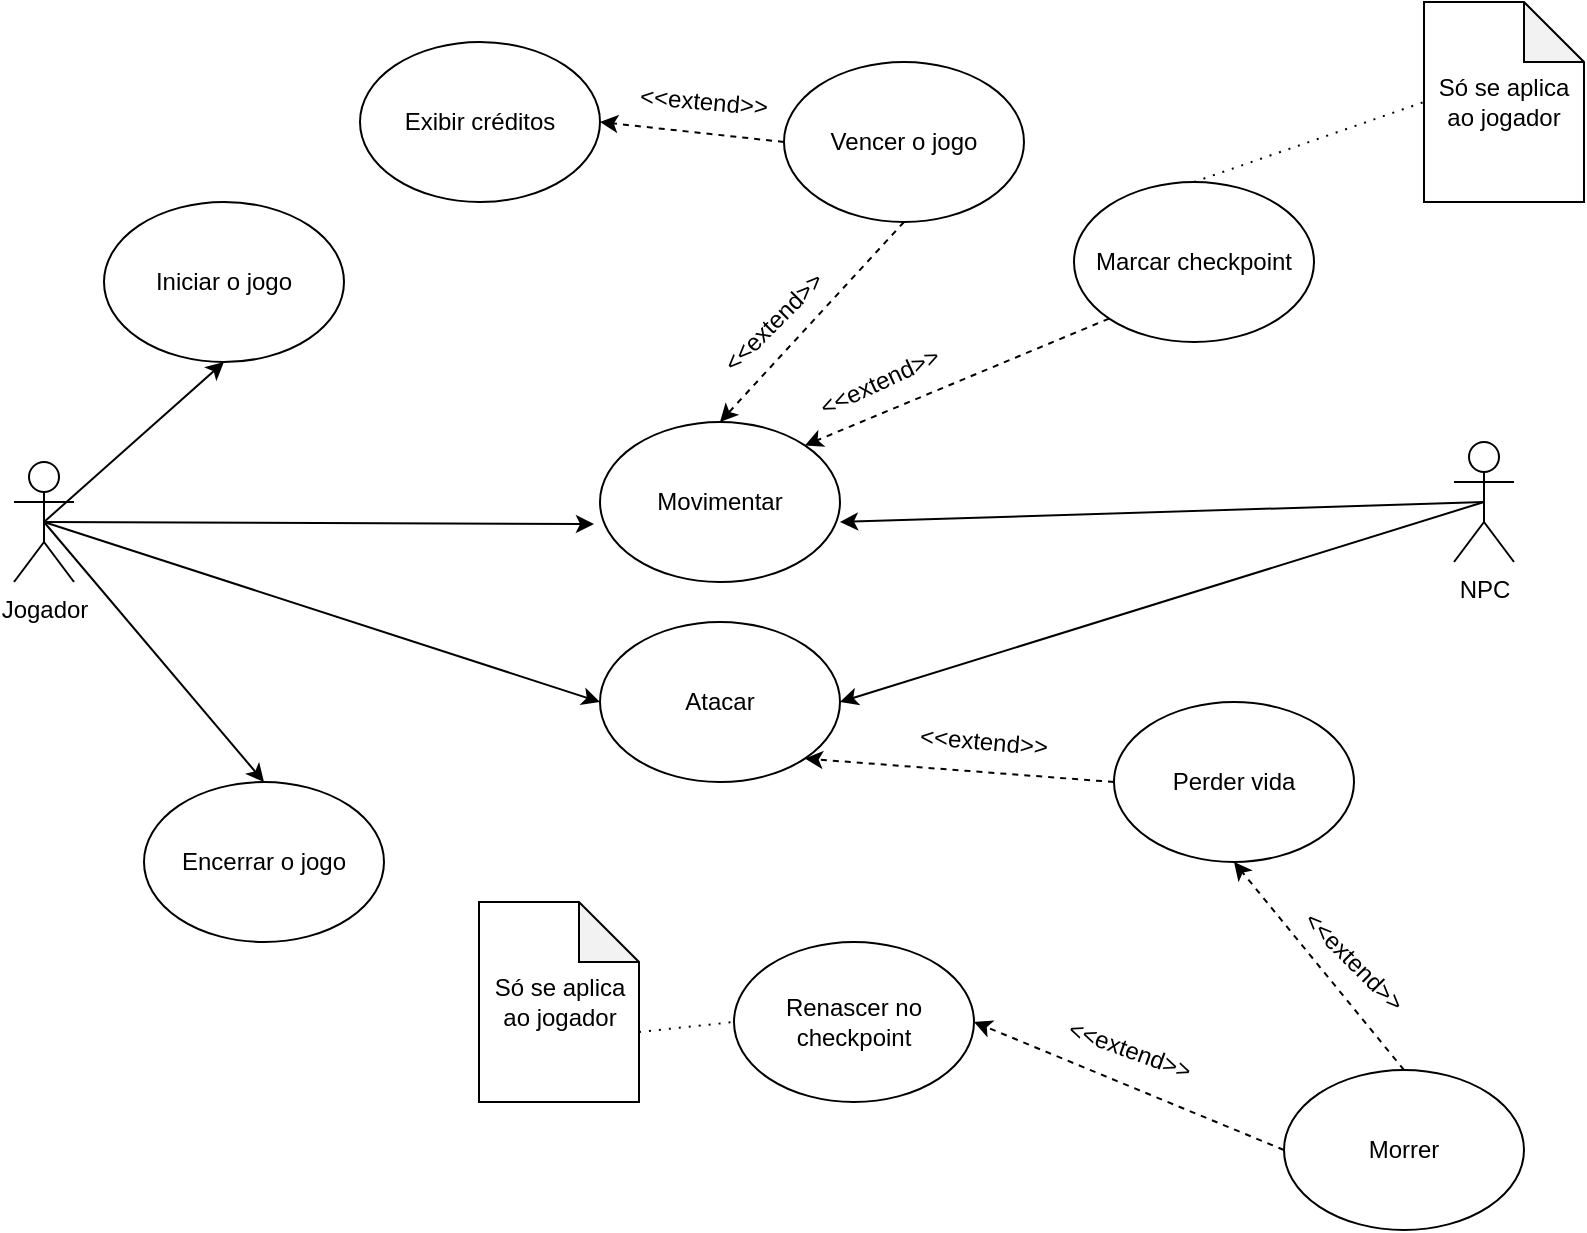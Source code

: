 <mxfile pages="1" version="11.2.5" type="device"><diagram id="oR48tEm_fLCCHUApHWW4" name="Page-1"><mxGraphModel dx="2062" dy="764" grid="1" gridSize="10" guides="1" tooltips="1" connect="1" arrows="1" fold="1" page="1" pageScale="1" pageWidth="827" pageHeight="1169" math="0" shadow="0"><root><mxCell id="0"/><mxCell id="1" parent="0"/><mxCell id="CJsuH00PwNyE1fPK51Ss-1" value="Jogador&lt;br&gt;" style="shape=umlActor;verticalLabelPosition=bottom;labelBackgroundColor=#ffffff;verticalAlign=top;html=1;outlineConnect=0;" parent="1" vertex="1"><mxGeometry x="15" y="240" width="30" height="60" as="geometry"/></mxCell><mxCell id="CJsuH00PwNyE1fPK51Ss-4" value="NPC" style="shape=umlActor;verticalLabelPosition=bottom;labelBackgroundColor=#ffffff;verticalAlign=top;html=1;outlineConnect=0;" parent="1" vertex="1"><mxGeometry x="735" y="230" width="30" height="60" as="geometry"/></mxCell><mxCell id="CJsuH00PwNyE1fPK51Ss-6" value="Iniciar o jogo" style="ellipse;whiteSpace=wrap;html=1;" parent="1" vertex="1"><mxGeometry x="60" y="110" width="120" height="80" as="geometry"/></mxCell><mxCell id="CJsuH00PwNyE1fPK51Ss-7" value="Encerrar o jogo" style="ellipse;whiteSpace=wrap;html=1;" parent="1" vertex="1"><mxGeometry x="80" y="400" width="120" height="80" as="geometry"/></mxCell><mxCell id="CJsuH00PwNyE1fPK51Ss-10" value="Atacar" style="ellipse;whiteSpace=wrap;html=1;" parent="1" vertex="1"><mxGeometry x="308" y="320" width="120" height="80" as="geometry"/></mxCell><mxCell id="CJsuH00PwNyE1fPK51Ss-12" value="Movimentar" style="ellipse;whiteSpace=wrap;html=1;" parent="1" vertex="1"><mxGeometry x="308" y="220" width="120" height="80" as="geometry"/></mxCell><mxCell id="CJsuH00PwNyE1fPK51Ss-14" value="" style="endArrow=classic;html=1;entryX=0.5;entryY=1;entryDx=0;entryDy=0;exitX=0.5;exitY=0.5;exitDx=0;exitDy=0;exitPerimeter=0;" parent="1" source="CJsuH00PwNyE1fPK51Ss-1" target="CJsuH00PwNyE1fPK51Ss-6" edge="1"><mxGeometry width="50" height="50" relative="1" as="geometry"><mxPoint x="125" y="261" as="sourcePoint"/><mxPoint x="205" y="200" as="targetPoint"/></mxGeometry></mxCell><mxCell id="CJsuH00PwNyE1fPK51Ss-15" value="" style="endArrow=classic;html=1;exitX=0.5;exitY=0.5;exitDx=0;exitDy=0;exitPerimeter=0;" parent="1" source="CJsuH00PwNyE1fPK51Ss-1" edge="1"><mxGeometry width="50" height="50" relative="1" as="geometry"><mxPoint x="125" y="271" as="sourcePoint"/><mxPoint x="305" y="271" as="targetPoint"/></mxGeometry></mxCell><mxCell id="CJsuH00PwNyE1fPK51Ss-17" value="" style="endArrow=classic;html=1;entryX=1;entryY=0.625;entryDx=0;entryDy=0;entryPerimeter=0;exitX=0.5;exitY=0.5;exitDx=0;exitDy=0;exitPerimeter=0;" parent="1" source="CJsuH00PwNyE1fPK51Ss-4" target="CJsuH00PwNyE1fPK51Ss-12" edge="1"><mxGeometry width="50" height="50" relative="1" as="geometry"><mxPoint x="615" y="270" as="sourcePoint"/><mxPoint x="435" y="270" as="targetPoint"/></mxGeometry></mxCell><mxCell id="CJsuH00PwNyE1fPK51Ss-18" value="" style="endArrow=classic;html=1;entryX=0;entryY=0.5;entryDx=0;entryDy=0;exitX=0.5;exitY=0.5;exitDx=0;exitDy=0;exitPerimeter=0;" parent="1" source="CJsuH00PwNyE1fPK51Ss-1" target="CJsuH00PwNyE1fPK51Ss-10" edge="1"><mxGeometry width="50" height="50" relative="1" as="geometry"><mxPoint x="117" y="290" as="sourcePoint"/><mxPoint x="296.5" y="289.5" as="targetPoint"/></mxGeometry></mxCell><mxCell id="CJsuH00PwNyE1fPK51Ss-21" value="" style="endArrow=classic;html=1;entryX=1;entryY=0.5;entryDx=0;entryDy=0;exitX=0.5;exitY=0.5;exitDx=0;exitDy=0;exitPerimeter=0;" parent="1" source="CJsuH00PwNyE1fPK51Ss-4" target="CJsuH00PwNyE1fPK51Ss-10" edge="1"><mxGeometry width="50" height="50" relative="1" as="geometry"><mxPoint x="615" y="280" as="sourcePoint"/><mxPoint x="445" y="380" as="targetPoint"/></mxGeometry></mxCell><mxCell id="CJsuH00PwNyE1fPK51Ss-22" value="" style="endArrow=classic;html=1;entryX=0.5;entryY=0;entryDx=0;entryDy=0;exitX=0.5;exitY=0.5;exitDx=0;exitDy=0;exitPerimeter=0;" parent="1" source="CJsuH00PwNyE1fPK51Ss-1" target="CJsuH00PwNyE1fPK51Ss-7" edge="1"><mxGeometry width="50" height="50" relative="1" as="geometry"><mxPoint x="115" y="300" as="sourcePoint"/><mxPoint x="293.5" y="420.5" as="targetPoint"/></mxGeometry></mxCell><mxCell id="CJsuH00PwNyE1fPK51Ss-24" value="Morrer" style="ellipse;whiteSpace=wrap;html=1;" parent="1" vertex="1"><mxGeometry x="650" y="544" width="120" height="80" as="geometry"/></mxCell><mxCell id="CJsuH00PwNyE1fPK51Ss-26" value="" style="endArrow=classic;dashed=1;html=1;entryX=0.5;entryY=1;entryDx=0;entryDy=0;exitX=0.5;exitY=0;exitDx=0;exitDy=0;startArrow=none;startFill=0;endFill=1;" parent="1" source="CJsuH00PwNyE1fPK51Ss-24" target="CJsuH00PwNyE1fPK51Ss-28" edge="1"><mxGeometry width="50" height="50" relative="1" as="geometry"><mxPoint x="635" y="500" as="sourcePoint"/><mxPoint x="455" y="410" as="targetPoint"/></mxGeometry></mxCell><mxCell id="CJsuH00PwNyE1fPK51Ss-28" value="Perder vida" style="ellipse;whiteSpace=wrap;html=1;" parent="1" vertex="1"><mxGeometry x="565" y="360" width="120" height="80" as="geometry"/></mxCell><mxCell id="CJsuH00PwNyE1fPK51Ss-29" value="" style="endArrow=classic;dashed=1;html=1;entryX=1;entryY=1;entryDx=0;entryDy=0;exitX=0;exitY=0.5;exitDx=0;exitDy=0;startArrow=none;startFill=0;endFill=1;" parent="1" source="CJsuH00PwNyE1fPK51Ss-28" target="CJsuH00PwNyE1fPK51Ss-10" edge="1"><mxGeometry width="50" height="50" relative="1" as="geometry"><mxPoint x="565" y="465" as="sourcePoint"/><mxPoint x="438" y="375" as="targetPoint"/></mxGeometry></mxCell><mxCell id="CJsuH00PwNyE1fPK51Ss-30" value="" style="endArrow=classic;dashed=1;html=1;exitX=0;exitY=0.5;exitDx=0;exitDy=0;startArrow=none;startFill=0;endFill=1;entryX=1;entryY=0.5;entryDx=0;entryDy=0;" parent="1" source="CJsuH00PwNyE1fPK51Ss-24" target="CJsuH00PwNyE1fPK51Ss-31" edge="1"><mxGeometry width="50" height="50" relative="1" as="geometry"><mxPoint x="575" y="540" as="sourcePoint"/><mxPoint x="495" y="520" as="targetPoint"/></mxGeometry></mxCell><mxCell id="CJsuH00PwNyE1fPK51Ss-31" value="Renascer no checkpoint" style="ellipse;whiteSpace=wrap;html=1;" parent="1" vertex="1"><mxGeometry x="375" y="480" width="120" height="80" as="geometry"/></mxCell><mxCell id="CJsuH00PwNyE1fPK51Ss-32" value="Marcar checkpoint" style="ellipse;whiteSpace=wrap;html=1;" parent="1" vertex="1"><mxGeometry x="545" y="100" width="120" height="80" as="geometry"/></mxCell><mxCell id="CJsuH00PwNyE1fPK51Ss-33" value="" style="endArrow=classic;dashed=1;html=1;entryX=1;entryY=0;entryDx=0;entryDy=0;exitX=0;exitY=1;exitDx=0;exitDy=0;startArrow=none;startFill=0;endFill=1;" parent="1" source="CJsuH00PwNyE1fPK51Ss-32" target="CJsuH00PwNyE1fPK51Ss-12" edge="1"><mxGeometry width="50" height="50" relative="1" as="geometry"><mxPoint x="582.5" y="201.5" as="sourcePoint"/><mxPoint x="427.926" y="189.784" as="targetPoint"/></mxGeometry></mxCell><mxCell id="CJsuH00PwNyE1fPK51Ss-34" value="Só se aplica ao jogador" style="shape=note;whiteSpace=wrap;html=1;backgroundOutline=1;darkOpacity=0.05;" parent="1" vertex="1"><mxGeometry x="720" y="10" width="80" height="100" as="geometry"/></mxCell><mxCell id="CJsuH00PwNyE1fPK51Ss-35" value="" style="endArrow=none;dashed=1;html=1;entryX=0;entryY=0.5;entryDx=0;entryDy=0;entryPerimeter=0;dashPattern=1 4;exitX=0.5;exitY=0;exitDx=0;exitDy=0;" parent="1" source="CJsuH00PwNyE1fPK51Ss-32" target="CJsuH00PwNyE1fPK51Ss-34" edge="1"><mxGeometry width="50" height="50" relative="1" as="geometry"><mxPoint x="595" y="60" as="sourcePoint"/><mxPoint x="675" y="60" as="targetPoint"/></mxGeometry></mxCell><mxCell id="CJsuH00PwNyE1fPK51Ss-36" value="Vencer o jogo" style="ellipse;whiteSpace=wrap;html=1;" parent="1" vertex="1"><mxGeometry x="400" y="40" width="120" height="80" as="geometry"/></mxCell><mxCell id="CJsuH00PwNyE1fPK51Ss-37" value="" style="endArrow=classic;dashed=1;html=1;entryX=0.5;entryY=0;entryDx=0;entryDy=0;exitX=0.5;exitY=1;exitDx=0;exitDy=0;startArrow=none;startFill=0;endFill=1;" parent="1" source="CJsuH00PwNyE1fPK51Ss-36" target="CJsuH00PwNyE1fPK51Ss-12" edge="1"><mxGeometry width="50" height="50" relative="1" as="geometry"><mxPoint x="460.074" y="138.284" as="sourcePoint"/><mxPoint x="307.926" y="201.716" as="targetPoint"/></mxGeometry></mxCell><mxCell id="CJsuH00PwNyE1fPK51Ss-38" value="Exibir créditos" style="ellipse;whiteSpace=wrap;html=1;" parent="1" vertex="1"><mxGeometry x="188" y="30" width="120" height="80" as="geometry"/></mxCell><mxCell id="CJsuH00PwNyE1fPK51Ss-39" value="" style="endArrow=classic;dashed=1;html=1;exitX=0;exitY=0.5;exitDx=0;exitDy=0;startArrow=none;startFill=0;endFill=1;entryX=1;entryY=0.5;entryDx=0;entryDy=0;" parent="1" source="CJsuH00PwNyE1fPK51Ss-36" target="CJsuH00PwNyE1fPK51Ss-38" edge="1"><mxGeometry width="50" height="50" relative="1" as="geometry"><mxPoint x="400" y="100" as="sourcePoint"/><mxPoint x="370" y="130" as="targetPoint"/></mxGeometry></mxCell><mxCell id="CJsuH00PwNyE1fPK51Ss-40" value="Só se aplica ao jogador" style="shape=note;whiteSpace=wrap;html=1;backgroundOutline=1;darkOpacity=0.05;" parent="1" vertex="1"><mxGeometry x="247.5" y="460" width="80" height="100" as="geometry"/></mxCell><mxCell id="CJsuH00PwNyE1fPK51Ss-41" value="" style="endArrow=none;dashed=1;html=1;entryX=0;entryY=0.5;entryDx=0;entryDy=0;dashPattern=1 4;exitX=0;exitY=0;exitDx=80;exitDy=65;exitPerimeter=0;" parent="1" source="CJsuH00PwNyE1fPK51Ss-40" target="CJsuH00PwNyE1fPK51Ss-31" edge="1"><mxGeometry width="50" height="50" relative="1" as="geometry"><mxPoint x="356" y="480" as="sourcePoint"/><mxPoint x="471" y="440" as="targetPoint"/></mxGeometry></mxCell><mxCell id="RbfPWITBEFvADYDuXzgh-1" value="&amp;lt;&amp;lt;extend&amp;gt;&amp;gt;" style="text;html=1;strokeColor=none;fillColor=none;align=center;verticalAlign=middle;whiteSpace=wrap;rounded=0;rotation=5;" vertex="1" parent="1"><mxGeometry x="480" y="370" width="40" height="20" as="geometry"/></mxCell><mxCell id="RbfPWITBEFvADYDuXzgh-2" value="&amp;lt;&amp;lt;extend&amp;gt;&amp;gt;" style="text;html=1;strokeColor=none;fillColor=none;align=center;verticalAlign=middle;whiteSpace=wrap;rounded=0;rotation=-25;" vertex="1" parent="1"><mxGeometry x="428" y="190" width="40" height="20" as="geometry"/></mxCell><mxCell id="RbfPWITBEFvADYDuXzgh-3" value="&amp;lt;&amp;lt;extend&amp;gt;&amp;gt;" style="text;html=1;strokeColor=none;fillColor=none;align=center;verticalAlign=middle;whiteSpace=wrap;rounded=0;rotation=-45;" vertex="1" parent="1"><mxGeometry x="375" y="160" width="40" height="20" as="geometry"/></mxCell><mxCell id="RbfPWITBEFvADYDuXzgh-4" value="&amp;lt;&amp;lt;extend&amp;gt;&amp;gt;" style="text;html=1;strokeColor=none;fillColor=none;align=center;verticalAlign=middle;whiteSpace=wrap;rounded=0;rotation=45;" vertex="1" parent="1"><mxGeometry x="665" y="480" width="40" height="20" as="geometry"/></mxCell><mxCell id="RbfPWITBEFvADYDuXzgh-5" value="&amp;lt;&amp;lt;extend&amp;gt;&amp;gt;" style="text;html=1;strokeColor=none;fillColor=none;align=center;verticalAlign=middle;whiteSpace=wrap;rounded=0;rotation=20;" vertex="1" parent="1"><mxGeometry x="552.5" y="524" width="40" height="20" as="geometry"/></mxCell><mxCell id="RbfPWITBEFvADYDuXzgh-6" value="&amp;lt;&amp;lt;extend&amp;gt;&amp;gt;" style="text;html=1;strokeColor=none;fillColor=none;align=center;verticalAlign=middle;whiteSpace=wrap;rounded=0;rotation=5;" vertex="1" parent="1"><mxGeometry x="340" y="50" width="40" height="20" as="geometry"/></mxCell></root></mxGraphModel></diagram></mxfile>